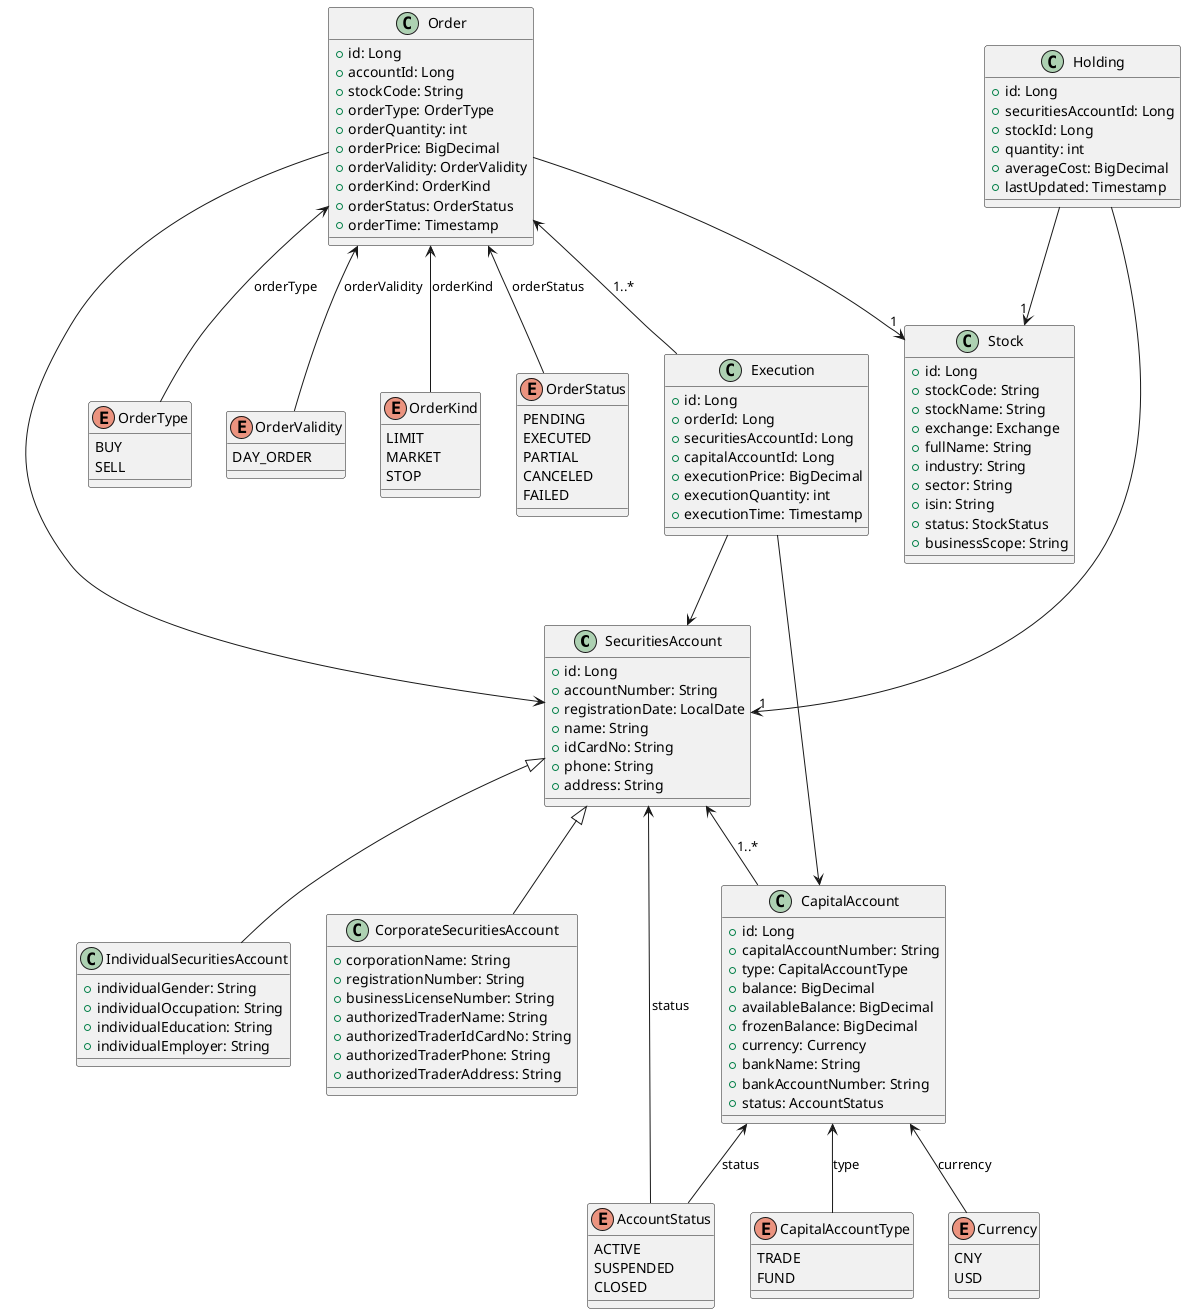 @startuml main

class SecuritiesAccount {
    + id: Long
    + accountNumber: String
    + registrationDate: LocalDate
    + name: String
    + idCardNo: String
    + phone: String
    + address: String
}

class IndividualSecuritiesAccount {
    + individualGender: String
    + individualOccupation: String
    + individualEducation: String
    + individualEmployer: String
}

class CorporateSecuritiesAccount {
    + corporationName: String
    + registrationNumber: String
    + businessLicenseNumber: String
    + authorizedTraderName: String
    + authorizedTraderIdCardNo: String
    + authorizedTraderPhone: String
    + authorizedTraderAddress: String
}

SecuritiesAccount <-- AccountStatus : "status"

enum AccountStatus {
    ACTIVE
    SUSPENDED
    CLOSED
}

SecuritiesAccount <|-- IndividualSecuritiesAccount
SecuritiesAccount <|-- CorporateSecuritiesAccount
class CapitalAccount {
    + id: Long
    + capitalAccountNumber: String
    + type: CapitalAccountType
    + balance: BigDecimal
    + availableBalance: BigDecimal
    + frozenBalance: BigDecimal
    + currency: Currency
    + bankName: String
    + bankAccountNumber: String
    + status: AccountStatus
}

enum CapitalAccountType {
    TRADE
    FUND
}

enum Currency {
    CNY
    USD
}

CapitalAccount <-- CapitalAccountType : "type"
CapitalAccount <-- AccountStatus : "status"
CapitalAccount <-- Currency : "currency"

SecuritiesAccount <-- CapitalAccount : "1..*"


class Order {
    + id: Long
    + accountId: Long
    + stockCode: String
    + orderType: OrderType
    + orderQuantity: int
    + orderPrice: BigDecimal
    + orderValidity: OrderValidity
    + orderKind: OrderKind
    + orderStatus: OrderStatus
    + orderTime: Timestamp
}

enum OrderType {
    BUY
    SELL
}

enum OrderValidity {
    DAY_ORDER
}

enum OrderKind {
    LIMIT
    MARKET
    STOP
}

enum OrderStatus {
    PENDING     
    EXECUTED    
    PARTIAL
    CANCELED
    FAILED
}

Order <-- OrderType : "orderType"
Order <-- OrderValidity : "orderValidity"
Order <-- OrderKind : "orderKind"
Order <-- OrderStatus : "orderStatus"

Order --> SecuritiesAccount

class Execution {
    + id: Long
    + orderId: Long
    + securitiesAccountId: Long
    + capitalAccountId: Long
    + executionPrice: BigDecimal
    + executionQuantity: int
    + executionTime: Timestamp
}

Order <-- Execution : "1..*"

Execution --> SecuritiesAccount
Execution --> CapitalAccount

class Stock {
    + id: Long
    + stockCode: String
    + stockName: String
    + exchange: Exchange
    + fullName: String
    + industry: String
    + sector: String
    + isin: String
    + status: StockStatus
    + businessScope: String
}
Order --> "1" Stock

class Holding {
    + id: Long
    + securitiesAccountId: Long
    + stockId: Long
    + quantity: int
    + averageCost: BigDecimal
    + lastUpdated: Timestamp
}

Holding --> "1" Stock

Holding --> "1" SecuritiesAccount

@enduml